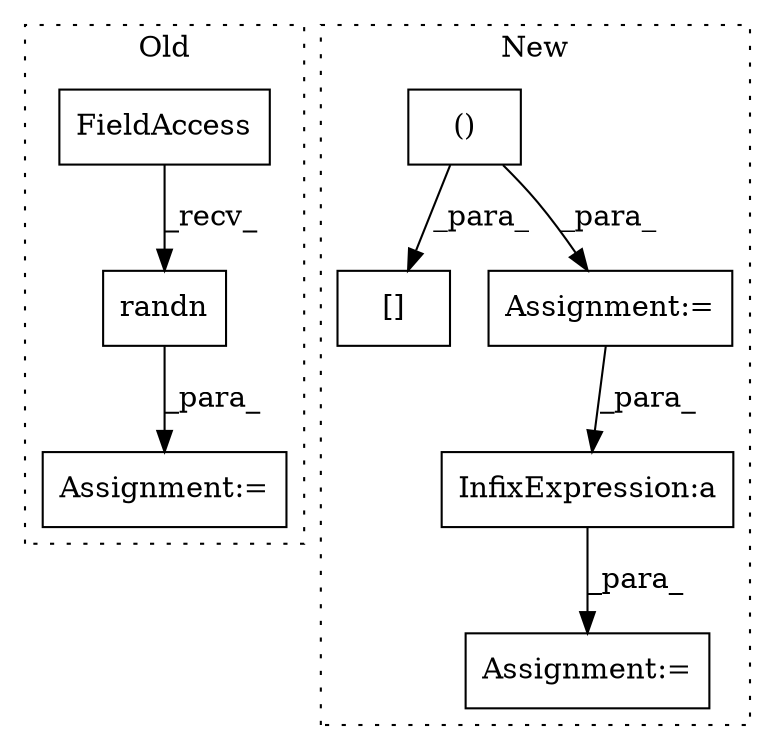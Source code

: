 digraph G {
subgraph cluster0 {
1 [label="randn" a="32" s="1272,1282" l="6,1" shape="box"];
3 [label="Assignment:=" a="7" s="1258" l="1" shape="box"];
4 [label="FieldAccess" a="22" s="1259" l="12" shape="box"];
label = "Old";
style="dotted";
}
subgraph cluster1 {
2 [label="[]" a="2" s="1716,1764" l="21,2" shape="box"];
5 [label="()" a="106" s="1737" l="27" shape="box"];
6 [label="Assignment:=" a="7" s="1691" l="1" shape="box"];
7 [label="Assignment:=" a="7" s="1845" l="1" shape="box"];
8 [label="InfixExpression:a" a="27" s="1866" l="3" shape="box"];
label = "New";
style="dotted";
}
1 -> 3 [label="_para_"];
4 -> 1 [label="_recv_"];
5 -> 6 [label="_para_"];
5 -> 2 [label="_para_"];
6 -> 8 [label="_para_"];
8 -> 7 [label="_para_"];
}